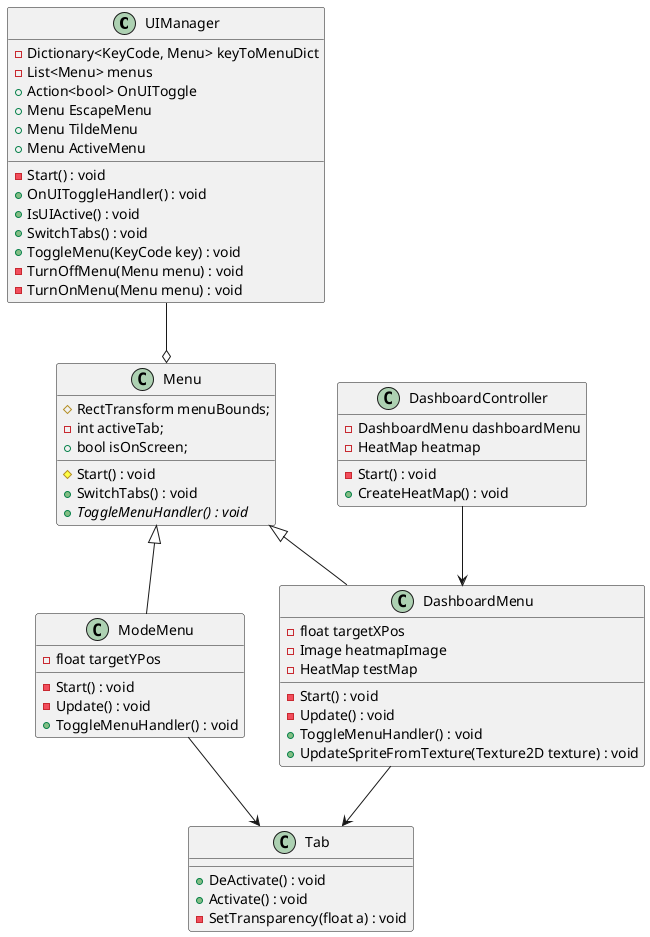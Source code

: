 @startuml
class UIManager {
    - Dictionary<KeyCode, Menu> keyToMenuDict
    - List<Menu> menus
    + Action<bool> OnUIToggle
    + Menu EscapeMenu
    + Menu TildeMenu
    + Menu ActiveMenu
    - Start() : void
    + OnUIToggleHandler() : void
    + IsUIActive() : void
    + SwitchTabs() : void
    + ToggleMenu(KeyCode key) : void
    - TurnOffMenu(Menu menu) : void
    - TurnOnMenu(Menu menu) : void
}

class DashboardController {
    - DashboardMenu dashboardMenu
    - HeatMap heatmap
    - Start() : void
    + CreateHeatMap() : void
}

class Menu {
    # RectTransform menuBounds;
    - int activeTab;
    + bool isOnScreen;
    # Start() : void
    + SwitchTabs() : void
    + {abstract} ToggleMenuHandler() : void
}

class ModeMenu {
    - float targetYPos
    - Start() : void
    - Update() : void
    + ToggleMenuHandler() : void
}

class DashboardMenu {
    - float targetXPos
    - Image heatmapImage
    - HeatMap testMap
    - Start() : void
    - Update() : void
    + ToggleMenuHandler() : void
    + UpdateSpriteFromTexture(Texture2D texture) : void
}

class Tab {
    + DeActivate() : void
    + Activate() : void
    - SetTransparency(float a) : void
}

UIManager --o Menu
Menu <|-- DashboardMenu
Menu <|-- ModeMenu
DashboardController --> DashboardMenu
DashboardMenu --> Tab
ModeMenu --> Tab
@enduml